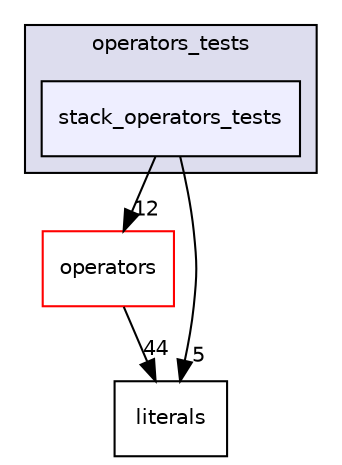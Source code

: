 digraph "/Users/raphael/Documents/Etudes_Informatique/GitHub/Projet_LO21/ut-computer/UTComputer/ut_computer_tests/operators_tests/stack_operators_tests" {
  compound=true
  node [ fontsize="10", fontname="Helvetica"];
  edge [ labelfontsize="10", labelfontname="Helvetica"];
  subgraph clusterdir_afe23b779a132b68eb5a9dfe55d4c7ec {
    graph [ bgcolor="#ddddee", pencolor="black", label="operators_tests" fontname="Helvetica", fontsize="10", URL="dir_afe23b779a132b68eb5a9dfe55d4c7ec.html"]
  dir_c8d40ab2fd0b60876a9503ad53a191ce [shape=box, label="stack_operators_tests", style="filled", fillcolor="#eeeeff", pencolor="black", URL="dir_c8d40ab2fd0b60876a9503ad53a191ce.html"];
  }
  dir_b0ebf79e332bdd22b1ec3680e4f5649c [shape=box label="operators" fillcolor="white" style="filled" color="red" URL="dir_b0ebf79e332bdd22b1ec3680e4f5649c.html"];
  dir_361df549749f8fb1bceea741f91fc781 [shape=box label="literals" URL="dir_361df549749f8fb1bceea741f91fc781.html"];
  dir_c8d40ab2fd0b60876a9503ad53a191ce->dir_b0ebf79e332bdd22b1ec3680e4f5649c [headlabel="12", labeldistance=1.5 headhref="dir_000021_000006.html"];
  dir_c8d40ab2fd0b60876a9503ad53a191ce->dir_361df549749f8fb1bceea741f91fc781 [headlabel="5", labeldistance=1.5 headhref="dir_000021_000004.html"];
  dir_b0ebf79e332bdd22b1ec3680e4f5649c->dir_361df549749f8fb1bceea741f91fc781 [headlabel="44", labeldistance=1.5 headhref="dir_000006_000004.html"];
}
